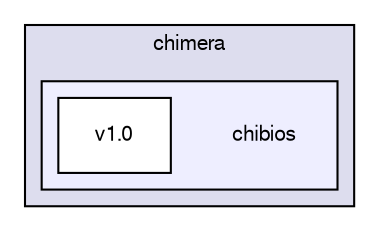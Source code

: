 digraph "sw/airborne/boards/chimera/chibios" {
  compound=true
  node [ fontsize="10", fontname="FreeSans"];
  edge [ labelfontsize="10", labelfontname="FreeSans"];
  subgraph clusterdir_130c85d5eb72b973f996af41d7a72ae6 {
    graph [ bgcolor="#ddddee", pencolor="black", label="chimera" fontname="FreeSans", fontsize="10", URL="dir_130c85d5eb72b973f996af41d7a72ae6.html"]
  subgraph clusterdir_1fd2f13934d0022eb60b6af9032fe9c6 {
    graph [ bgcolor="#eeeeff", pencolor="black", label="" URL="dir_1fd2f13934d0022eb60b6af9032fe9c6.html"];
    dir_1fd2f13934d0022eb60b6af9032fe9c6 [shape=plaintext label="chibios"];
    dir_2d35d2d623da4a8b343296d476467f83 [shape=box label="v1.0" color="black" fillcolor="white" style="filled" URL="dir_2d35d2d623da4a8b343296d476467f83.html"];
  }
  }
}
